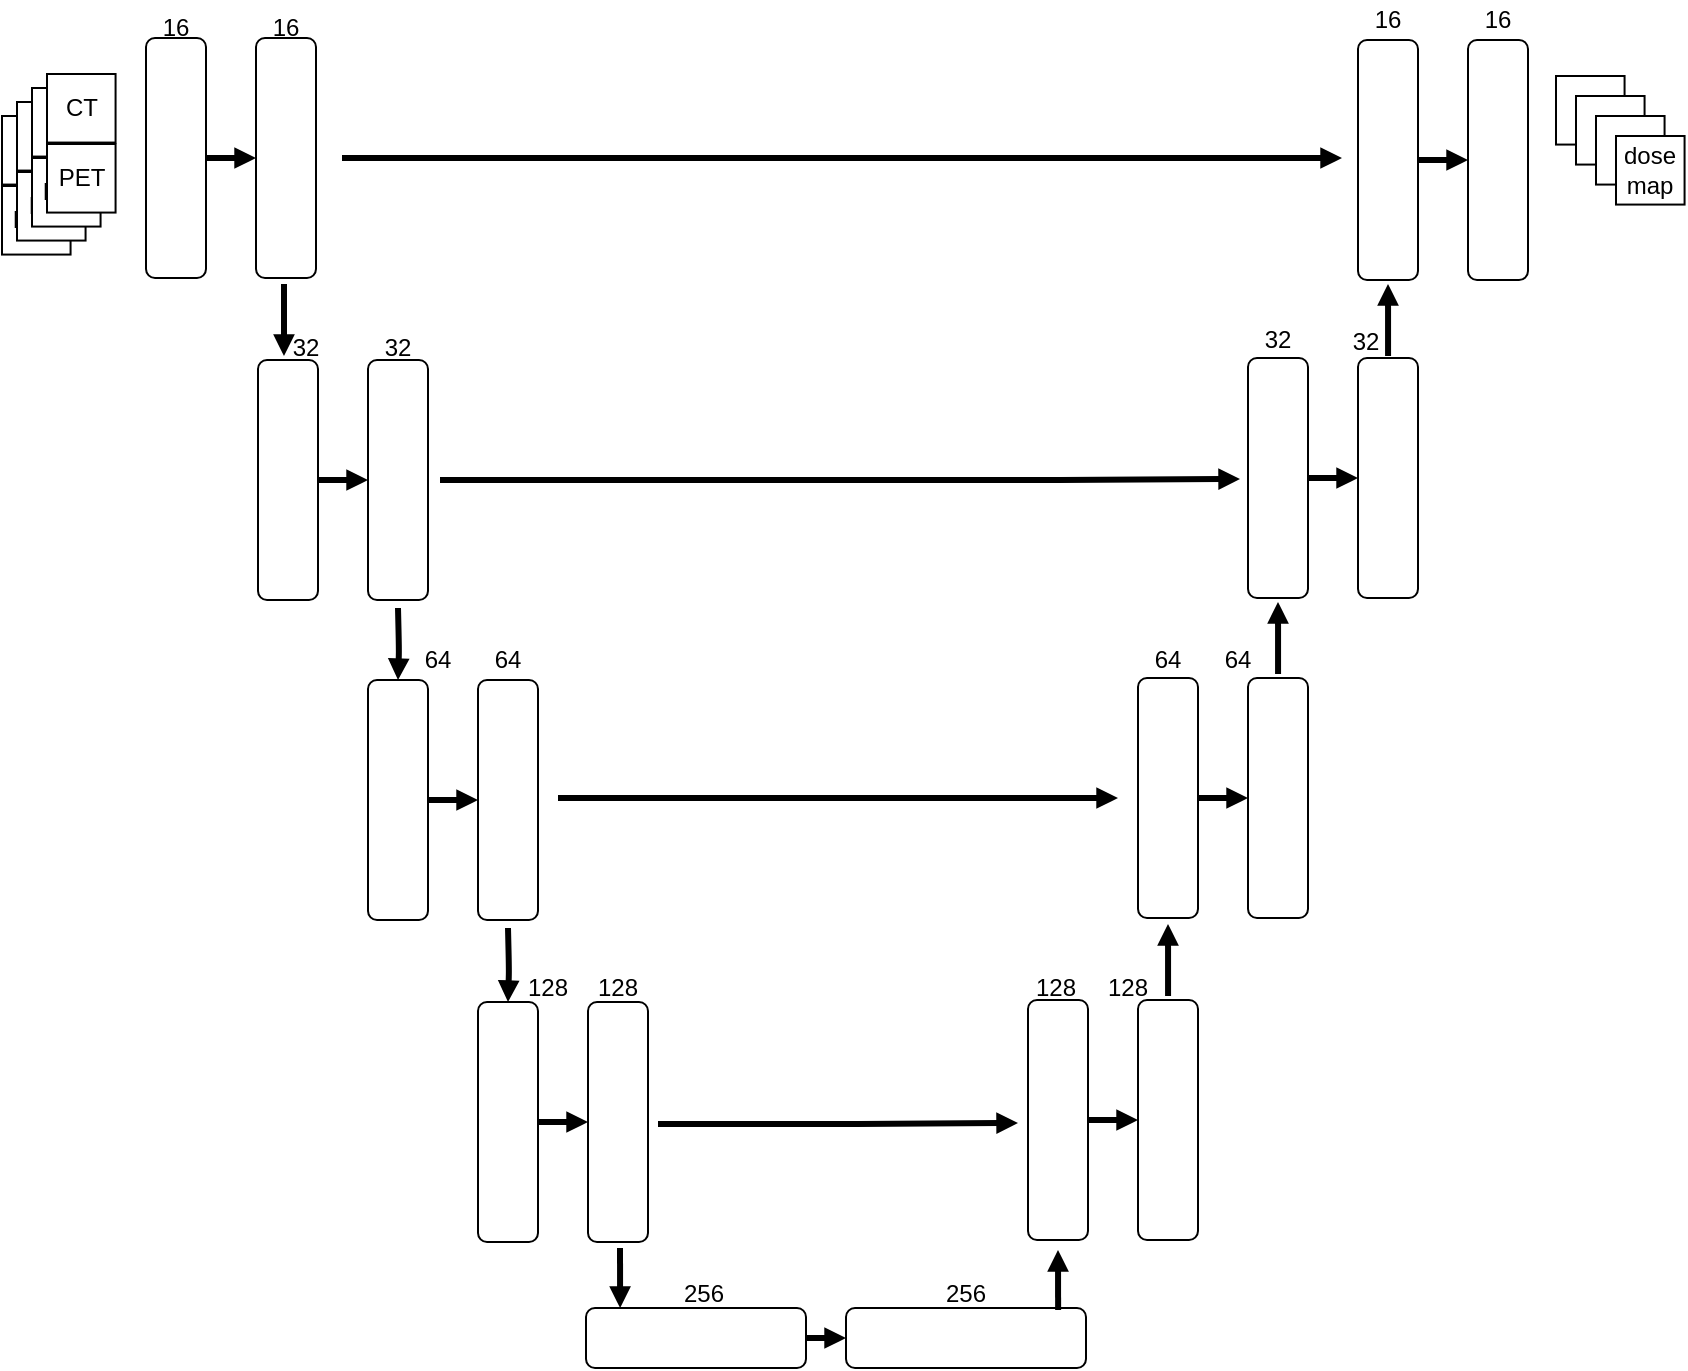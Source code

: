 <mxfile version="20.8.23" type="github" pages="3">
  <diagram id="8cfLSDVFYSSkYeuZr6Ks" name="3dunet">
    <mxGraphModel dx="1265" dy="751" grid="1" gridSize="10" guides="1" tooltips="1" connect="1" arrows="1" fold="1" page="1" pageScale="1" pageWidth="1169" pageHeight="827" math="0" shadow="0">
      <root>
        <mxCell id="0" />
        <mxCell id="1" parent="0" />
        <mxCell id="XCCGsWcUAZ_EwUzaCA__-7" value="" style="group" parent="1" vertex="1" connectable="0">
          <mxGeometry x="190" y="199" width="140" height="120" as="geometry" />
        </mxCell>
        <mxCell id="XCCGsWcUAZ_EwUzaCA__-2" value="" style="rounded=1;whiteSpace=wrap;html=1;rotation=-90;container=0;" parent="XCCGsWcUAZ_EwUzaCA__-7" vertex="1">
          <mxGeometry x="10" y="45" width="120" height="30" as="geometry" />
        </mxCell>
        <mxCell id="XCCGsWcUAZ_EwUzaCA__-1" value="" style="rounded=1;whiteSpace=wrap;html=1;rotation=-90;container=0;" parent="XCCGsWcUAZ_EwUzaCA__-7" vertex="1">
          <mxGeometry x="-45" y="45" width="120" height="30" as="geometry" />
        </mxCell>
        <mxCell id="XCCGsWcUAZ_EwUzaCA__-3" value="" style="edgeStyle=orthogonalEdgeStyle;rounded=0;orthogonalLoop=1;jettySize=auto;html=1;strokeWidth=3;startSize=3;endSize=3;endArrow=block;endFill=1;jumpSize=3;" parent="XCCGsWcUAZ_EwUzaCA__-7" source="XCCGsWcUAZ_EwUzaCA__-1" target="XCCGsWcUAZ_EwUzaCA__-2" edge="1">
          <mxGeometry relative="1" as="geometry" />
        </mxCell>
        <mxCell id="XCCGsWcUAZ_EwUzaCA__-8" value="" style="group" parent="1" vertex="1" connectable="0">
          <mxGeometry x="190" y="359" width="140" height="120" as="geometry" />
        </mxCell>
        <mxCell id="XCCGsWcUAZ_EwUzaCA__-9" value="" style="rounded=1;whiteSpace=wrap;html=1;rotation=-90;container=0;" parent="XCCGsWcUAZ_EwUzaCA__-8" vertex="1">
          <mxGeometry x="65" y="45" width="120" height="30" as="geometry" />
        </mxCell>
        <mxCell id="XCCGsWcUAZ_EwUzaCA__-12" value="" style="rounded=1;whiteSpace=wrap;html=1;rotation=-90;container=0;" parent="XCCGsWcUAZ_EwUzaCA__-8" vertex="1">
          <mxGeometry x="10" y="45" width="120" height="30" as="geometry" />
        </mxCell>
        <mxCell id="XCCGsWcUAZ_EwUzaCA__-13" value="" style="edgeStyle=orthogonalEdgeStyle;rounded=0;orthogonalLoop=1;jettySize=auto;html=1;strokeWidth=3;startSize=3;endSize=3;endArrow=block;endFill=1;jumpSize=3;" parent="XCCGsWcUAZ_EwUzaCA__-8" source="XCCGsWcUAZ_EwUzaCA__-12" target="XCCGsWcUAZ_EwUzaCA__-9" edge="1">
          <mxGeometry relative="1" as="geometry" />
        </mxCell>
        <mxCell id="XCCGsWcUAZ_EwUzaCA__-14" value="" style="group" parent="1" vertex="1" connectable="0">
          <mxGeometry x="300" y="520" width="140" height="120" as="geometry" />
        </mxCell>
        <mxCell id="XCCGsWcUAZ_EwUzaCA__-15" value="" style="rounded=1;whiteSpace=wrap;html=1;rotation=-90;container=0;" parent="XCCGsWcUAZ_EwUzaCA__-14" vertex="1">
          <mxGeometry x="10" y="45" width="120" height="30" as="geometry" />
        </mxCell>
        <mxCell id="XCCGsWcUAZ_EwUzaCA__-18" value="" style="rounded=1;whiteSpace=wrap;html=1;rotation=-90;container=0;" parent="XCCGsWcUAZ_EwUzaCA__-14" vertex="1">
          <mxGeometry x="-45" y="45" width="120" height="30" as="geometry" />
        </mxCell>
        <mxCell id="XCCGsWcUAZ_EwUzaCA__-19" value="" style="edgeStyle=orthogonalEdgeStyle;rounded=0;orthogonalLoop=1;jettySize=auto;html=1;strokeWidth=3;startSize=3;endSize=3;endArrow=block;endFill=1;jumpSize=3;" parent="XCCGsWcUAZ_EwUzaCA__-14" source="XCCGsWcUAZ_EwUzaCA__-18" target="XCCGsWcUAZ_EwUzaCA__-15" edge="1">
          <mxGeometry relative="1" as="geometry" />
        </mxCell>
        <mxCell id="XCCGsWcUAZ_EwUzaCA__-20" value="" style="group" parent="1" vertex="1" connectable="0">
          <mxGeometry x="590" y="519" width="140" height="120" as="geometry" />
        </mxCell>
        <mxCell id="XCCGsWcUAZ_EwUzaCA__-21" value="" style="rounded=1;whiteSpace=wrap;html=1;rotation=-90;container=0;" parent="XCCGsWcUAZ_EwUzaCA__-20" vertex="1">
          <mxGeometry x="-60" y="45" width="120" height="30" as="geometry" />
        </mxCell>
        <mxCell id="XCCGsWcUAZ_EwUzaCA__-22" value="" style="rounded=1;whiteSpace=wrap;html=1;rotation=-90;container=0;" parent="XCCGsWcUAZ_EwUzaCA__-20" vertex="1">
          <mxGeometry x="-5" y="45" width="120" height="30" as="geometry" />
        </mxCell>
        <mxCell id="XCCGsWcUAZ_EwUzaCA__-23" value="" style="edgeStyle=orthogonalEdgeStyle;rounded=1;orthogonalLoop=1;jettySize=auto;html=1;strokeWidth=3;endSize=3;startSize=3;jumpStyle=none;startArrow=none;startFill=0;endArrow=block;endFill=1;jumpSize=3;" parent="XCCGsWcUAZ_EwUzaCA__-20" source="XCCGsWcUAZ_EwUzaCA__-21" target="XCCGsWcUAZ_EwUzaCA__-22" edge="1">
          <mxGeometry relative="1" as="geometry" />
        </mxCell>
        <mxCell id="XCCGsWcUAZ_EwUzaCA__-42" value="" style="edgeStyle=orthogonalEdgeStyle;rounded=1;jumpStyle=none;jumpSize=3;orthogonalLoop=1;jettySize=auto;html=1;strokeWidth=3;startArrow=none;startFill=0;endArrow=block;endFill=1;startSize=3;endSize=3;" parent="1" source="XCCGsWcUAZ_EwUzaCA__-27" target="XCCGsWcUAZ_EwUzaCA__-28" edge="1">
          <mxGeometry relative="1" as="geometry" />
        </mxCell>
        <mxCell id="XCCGsWcUAZ_EwUzaCA__-27" value="" style="rounded=1;whiteSpace=wrap;html=1;rotation=0;container=0;" parent="1" vertex="1">
          <mxGeometry x="354" y="673" width="110" height="30" as="geometry" />
        </mxCell>
        <mxCell id="XCCGsWcUAZ_EwUzaCA__-28" value="" style="rounded=1;whiteSpace=wrap;html=1;rotation=0;container=0;" parent="1" vertex="1">
          <mxGeometry x="484" y="673" width="120" height="30" as="geometry" />
        </mxCell>
        <mxCell id="XCCGsWcUAZ_EwUzaCA__-44" value="" style="edgeStyle=orthogonalEdgeStyle;rounded=1;jumpStyle=none;jumpSize=3;orthogonalLoop=1;jettySize=auto;html=1;strokeWidth=3;startArrow=none;startFill=0;endArrow=block;endFill=1;startSize=3;endSize=3;" parent="1" target="XCCGsWcUAZ_EwUzaCA__-12" edge="1">
          <mxGeometry relative="1" as="geometry">
            <mxPoint x="260" y="323" as="sourcePoint" />
          </mxGeometry>
        </mxCell>
        <mxCell id="XCCGsWcUAZ_EwUzaCA__-45" value="" style="edgeStyle=orthogonalEdgeStyle;rounded=1;jumpStyle=none;jumpSize=3;orthogonalLoop=1;jettySize=auto;html=1;strokeWidth=3;startArrow=none;startFill=0;endArrow=block;endFill=1;startSize=3;endSize=3;" parent="1" target="XCCGsWcUAZ_EwUzaCA__-18" edge="1">
          <mxGeometry relative="1" as="geometry">
            <mxPoint x="315" y="483" as="sourcePoint" />
          </mxGeometry>
        </mxCell>
        <mxCell id="XCCGsWcUAZ_EwUzaCA__-46" value="" style="edgeStyle=orthogonalEdgeStyle;rounded=1;jumpStyle=none;jumpSize=3;orthogonalLoop=1;jettySize=auto;html=1;strokeWidth=3;startArrow=none;startFill=0;endArrow=block;endFill=1;startSize=3;endSize=3;" parent="1" edge="1">
          <mxGeometry relative="1" as="geometry">
            <mxPoint x="371" y="643" as="sourcePoint" />
            <mxPoint x="371.067" y="673" as="targetPoint" />
          </mxGeometry>
        </mxCell>
        <mxCell id="XCCGsWcUAZ_EwUzaCA__-48" value="" style="edgeStyle=orthogonalEdgeStyle;rounded=1;jumpStyle=none;jumpSize=3;orthogonalLoop=1;jettySize=auto;html=1;strokeWidth=3;startArrow=none;startFill=0;endArrow=block;endFill=1;startSize=3;endSize=3;" parent="1" edge="1">
          <mxGeometry relative="1" as="geometry">
            <mxPoint x="645.05" y="517" as="sourcePoint" />
            <mxPoint x="645" y="481" as="targetPoint" />
          </mxGeometry>
        </mxCell>
        <mxCell id="XCCGsWcUAZ_EwUzaCA__-50" style="edgeStyle=orthogonalEdgeStyle;rounded=1;jumpStyle=none;jumpSize=3;orthogonalLoop=1;jettySize=auto;html=1;strokeWidth=3;startArrow=none;startFill=0;endArrow=block;endFill=1;startSize=3;endSize=3;" parent="1" edge="1">
          <mxGeometry relative="1" as="geometry">
            <mxPoint x="281" y="259" as="sourcePoint" />
            <mxPoint x="681" y="258.5" as="targetPoint" />
            <Array as="points">
              <mxPoint x="581" y="259" />
              <mxPoint x="581" y="259" />
            </Array>
          </mxGeometry>
        </mxCell>
        <mxCell id="XCCGsWcUAZ_EwUzaCA__-51" style="edgeStyle=orthogonalEdgeStyle;rounded=0;jumpStyle=none;jumpSize=3;orthogonalLoop=1;jettySize=auto;html=1;strokeWidth=3;startArrow=none;startFill=0;endArrow=block;endFill=1;startSize=3;endSize=3;" parent="1" edge="1">
          <mxGeometry relative="1" as="geometry">
            <mxPoint x="340" y="418" as="sourcePoint" />
            <mxPoint x="620" y="418" as="targetPoint" />
            <Array as="points">
              <mxPoint x="480" y="418" />
            </Array>
          </mxGeometry>
        </mxCell>
        <mxCell id="XCCGsWcUAZ_EwUzaCA__-52" style="edgeStyle=orthogonalEdgeStyle;rounded=1;jumpStyle=none;jumpSize=3;orthogonalLoop=1;jettySize=auto;html=1;entryX=0.5;entryY=0;entryDx=0;entryDy=0;strokeWidth=3;startArrow=none;startFill=0;endArrow=block;endFill=1;startSize=3;endSize=3;" parent="1" edge="1">
          <mxGeometry relative="1" as="geometry">
            <mxPoint x="390" y="581" as="sourcePoint" />
            <mxPoint x="570" y="580.5" as="targetPoint" />
            <Array as="points">
              <mxPoint x="480" y="581" />
            </Array>
          </mxGeometry>
        </mxCell>
        <mxCell id="oricpmjKpW1O12cIiV7j-1" value="" style="group" parent="1" vertex="1" connectable="0">
          <mxGeometry x="62" y="77" width="60" height="70" as="geometry" />
        </mxCell>
        <mxCell id="oricpmjKpW1O12cIiV7j-2" value="CT" style="whiteSpace=wrap;html=1;aspect=fixed;" parent="oricpmjKpW1O12cIiV7j-1" vertex="1">
          <mxGeometry width="34.286" height="34.286" as="geometry" />
        </mxCell>
        <mxCell id="oricpmjKpW1O12cIiV7j-3" value="PET" style="whiteSpace=wrap;html=1;aspect=fixed;" parent="oricpmjKpW1O12cIiV7j-1" vertex="1">
          <mxGeometry y="35" width="34.286" height="34.286" as="geometry" />
        </mxCell>
        <mxCell id="oricpmjKpW1O12cIiV7j-4" value="" style="group" parent="oricpmjKpW1O12cIiV7j-1" vertex="1" connectable="0">
          <mxGeometry x="7.5" y="-7" width="52.5" height="70" as="geometry" />
        </mxCell>
        <mxCell id="oricpmjKpW1O12cIiV7j-5" value="CT" style="whiteSpace=wrap;html=1;aspect=fixed;" parent="oricpmjKpW1O12cIiV7j-4" vertex="1">
          <mxGeometry width="34.286" height="34.286" as="geometry" />
        </mxCell>
        <mxCell id="oricpmjKpW1O12cIiV7j-6" value="PET" style="whiteSpace=wrap;html=1;aspect=fixed;" parent="oricpmjKpW1O12cIiV7j-4" vertex="1">
          <mxGeometry y="35" width="34.286" height="34.286" as="geometry" />
        </mxCell>
        <mxCell id="oricpmjKpW1O12cIiV7j-7" value="" style="group" parent="oricpmjKpW1O12cIiV7j-4" vertex="1" connectable="0">
          <mxGeometry x="7.5" y="-7" width="45" height="70" as="geometry" />
        </mxCell>
        <mxCell id="oricpmjKpW1O12cIiV7j-8" value="CT" style="whiteSpace=wrap;html=1;aspect=fixed;" parent="oricpmjKpW1O12cIiV7j-7" vertex="1">
          <mxGeometry width="34.286" height="34.286" as="geometry" />
        </mxCell>
        <mxCell id="oricpmjKpW1O12cIiV7j-9" value="PET" style="whiteSpace=wrap;html=1;aspect=fixed;" parent="oricpmjKpW1O12cIiV7j-7" vertex="1">
          <mxGeometry y="35" width="34.286" height="34.286" as="geometry" />
        </mxCell>
        <mxCell id="oricpmjKpW1O12cIiV7j-10" value="" style="group" parent="oricpmjKpW1O12cIiV7j-7" vertex="1" connectable="0">
          <mxGeometry x="7.5" y="-7" width="37.5" height="70" as="geometry" />
        </mxCell>
        <mxCell id="oricpmjKpW1O12cIiV7j-11" value="CT" style="whiteSpace=wrap;html=1;aspect=fixed;" parent="oricpmjKpW1O12cIiV7j-10" vertex="1">
          <mxGeometry width="34.286" height="34.286" as="geometry" />
        </mxCell>
        <mxCell id="oricpmjKpW1O12cIiV7j-12" value="PET" style="whiteSpace=wrap;html=1;aspect=fixed;" parent="oricpmjKpW1O12cIiV7j-10" vertex="1">
          <mxGeometry y="35" width="34.286" height="34.286" as="geometry" />
        </mxCell>
        <mxCell id="oricpmjKpW1O12cIiV7j-13" value="&lt;font style=&quot;font-size: 12px;&quot;&gt;32&lt;/font&gt;" style="text;html=1;strokeColor=none;fillColor=none;align=center;verticalAlign=middle;whiteSpace=wrap;rounded=0;fontSize=10;strokeWidth=1;" parent="1" vertex="1">
          <mxGeometry x="199" y="183" width="30" height="20" as="geometry" />
        </mxCell>
        <mxCell id="oricpmjKpW1O12cIiV7j-14" value="&lt;font style=&quot;font-size: 12px;&quot;&gt;32&lt;/font&gt;" style="text;html=1;strokeColor=none;fillColor=none;align=center;verticalAlign=middle;whiteSpace=wrap;rounded=0;fontSize=10;strokeWidth=1;" parent="1" vertex="1">
          <mxGeometry x="245" y="183" width="30" height="20" as="geometry" />
        </mxCell>
        <mxCell id="oricpmjKpW1O12cIiV7j-16" value="&lt;font style=&quot;font-size: 12px;&quot;&gt;64&lt;/font&gt;" style="text;html=1;strokeColor=none;fillColor=none;align=center;verticalAlign=middle;whiteSpace=wrap;rounded=0;fontSize=10;strokeWidth=1;" parent="1" vertex="1">
          <mxGeometry x="300" y="339" width="30" height="20" as="geometry" />
        </mxCell>
        <mxCell id="oricpmjKpW1O12cIiV7j-18" value="&lt;font style=&quot;font-size: 12px;&quot;&gt;64&lt;/font&gt;" style="text;html=1;strokeColor=none;fillColor=none;align=center;verticalAlign=middle;whiteSpace=wrap;rounded=0;fontSize=10;strokeWidth=1;" parent="1" vertex="1">
          <mxGeometry x="265" y="339" width="30" height="20" as="geometry" />
        </mxCell>
        <mxCell id="oricpmjKpW1O12cIiV7j-19" value="&lt;font style=&quot;font-size: 12px;&quot;&gt;128&lt;/font&gt;" style="text;html=1;strokeColor=none;fillColor=none;align=center;verticalAlign=middle;whiteSpace=wrap;rounded=0;fontSize=10;strokeWidth=1;" parent="1" vertex="1">
          <mxGeometry x="320" y="503" width="30" height="20" as="geometry" />
        </mxCell>
        <mxCell id="oricpmjKpW1O12cIiV7j-20" value="&lt;font style=&quot;font-size: 12px;&quot;&gt;128&lt;/font&gt;" style="text;html=1;strokeColor=none;fillColor=none;align=center;verticalAlign=middle;whiteSpace=wrap;rounded=0;fontSize=10;strokeWidth=1;" parent="1" vertex="1">
          <mxGeometry x="355" y="503" width="30" height="20" as="geometry" />
        </mxCell>
        <mxCell id="oricpmjKpW1O12cIiV7j-22" value="&lt;font style=&quot;font-size: 12px;&quot;&gt;256&lt;/font&gt;" style="text;html=1;strokeColor=none;fillColor=none;align=center;verticalAlign=middle;whiteSpace=wrap;rounded=0;fontSize=10;strokeWidth=1;" parent="1" vertex="1">
          <mxGeometry x="398" y="656" width="30" height="20" as="geometry" />
        </mxCell>
        <mxCell id="oricpmjKpW1O12cIiV7j-28" value="&lt;font style=&quot;font-size: 12px;&quot;&gt;256&lt;/font&gt;" style="text;html=1;strokeColor=none;fillColor=none;align=center;verticalAlign=middle;whiteSpace=wrap;rounded=0;fontSize=10;strokeWidth=1;" parent="1" vertex="1">
          <mxGeometry x="529" y="656" width="30" height="20" as="geometry" />
        </mxCell>
        <mxCell id="XCCGsWcUAZ_EwUzaCA__-31" value="" style="rounded=1;whiteSpace=wrap;html=1;rotation=-90;container=0;" parent="1" vertex="1">
          <mxGeometry x="585" y="403" width="120" height="30" as="geometry" />
        </mxCell>
        <mxCell id="XCCGsWcUAZ_EwUzaCA__-32" value="" style="rounded=1;whiteSpace=wrap;html=1;rotation=-90;container=0;" parent="1" vertex="1">
          <mxGeometry x="640" y="403" width="120" height="30" as="geometry" />
        </mxCell>
        <mxCell id="XCCGsWcUAZ_EwUzaCA__-33" value="" style="edgeStyle=orthogonalEdgeStyle;rounded=1;orthogonalLoop=1;jettySize=auto;html=1;strokeWidth=3;endSize=3;startSize=3;jumpStyle=none;startArrow=none;startFill=0;endArrow=block;endFill=1;jumpSize=3;" parent="1" source="XCCGsWcUAZ_EwUzaCA__-31" target="XCCGsWcUAZ_EwUzaCA__-32" edge="1">
          <mxGeometry relative="1" as="geometry" />
        </mxCell>
        <mxCell id="XCCGsWcUAZ_EwUzaCA__-37" value="" style="rounded=1;whiteSpace=wrap;html=1;rotation=-90;container=0;" parent="1" vertex="1">
          <mxGeometry x="640" y="243" width="120" height="30" as="geometry" />
        </mxCell>
        <mxCell id="XCCGsWcUAZ_EwUzaCA__-38" value="" style="rounded=1;whiteSpace=wrap;html=1;rotation=-90;container=0;" parent="1" vertex="1">
          <mxGeometry x="695" y="243" width="120" height="30" as="geometry" />
        </mxCell>
        <mxCell id="XCCGsWcUAZ_EwUzaCA__-39" value="" style="edgeStyle=orthogonalEdgeStyle;rounded=1;orthogonalLoop=1;jettySize=auto;html=1;strokeWidth=3;endSize=3;startSize=3;jumpStyle=none;startArrow=none;startFill=0;endArrow=block;endFill=1;jumpSize=3;" parent="1" source="XCCGsWcUAZ_EwUzaCA__-37" target="XCCGsWcUAZ_EwUzaCA__-38" edge="1">
          <mxGeometry relative="1" as="geometry" />
        </mxCell>
        <mxCell id="oricpmjKpW1O12cIiV7j-29" value="&lt;font style=&quot;font-size: 12px;&quot;&gt;128&lt;/font&gt;" style="text;html=1;strokeColor=none;fillColor=none;align=center;verticalAlign=middle;whiteSpace=wrap;rounded=0;fontSize=10;strokeWidth=1;" parent="1" vertex="1">
          <mxGeometry x="574" y="503" width="30" height="20" as="geometry" />
        </mxCell>
        <mxCell id="oricpmjKpW1O12cIiV7j-30" value="&lt;font style=&quot;font-size: 12px;&quot;&gt;128&lt;/font&gt;" style="text;html=1;strokeColor=none;fillColor=none;align=center;verticalAlign=middle;whiteSpace=wrap;rounded=0;fontSize=10;strokeWidth=1;" parent="1" vertex="1">
          <mxGeometry x="610" y="503" width="30" height="20" as="geometry" />
        </mxCell>
        <mxCell id="oricpmjKpW1O12cIiV7j-31" value="" style="group" parent="1" vertex="1" connectable="0">
          <mxGeometry x="134" y="38" width="140" height="120" as="geometry" />
        </mxCell>
        <mxCell id="oricpmjKpW1O12cIiV7j-32" value="" style="rounded=1;whiteSpace=wrap;html=1;rotation=-90;container=0;" parent="oricpmjKpW1O12cIiV7j-31" vertex="1">
          <mxGeometry x="10" y="45" width="120" height="30" as="geometry" />
        </mxCell>
        <mxCell id="oricpmjKpW1O12cIiV7j-33" value="" style="rounded=1;whiteSpace=wrap;html=1;rotation=-90;container=0;" parent="oricpmjKpW1O12cIiV7j-31" vertex="1">
          <mxGeometry x="-45" y="45" width="120" height="30" as="geometry" />
        </mxCell>
        <mxCell id="oricpmjKpW1O12cIiV7j-34" value="" style="edgeStyle=orthogonalEdgeStyle;rounded=0;orthogonalLoop=1;jettySize=auto;html=1;strokeWidth=3;startSize=3;endSize=3;endArrow=block;endFill=1;jumpSize=3;" parent="oricpmjKpW1O12cIiV7j-31" source="oricpmjKpW1O12cIiV7j-33" target="oricpmjKpW1O12cIiV7j-32" edge="1">
          <mxGeometry relative="1" as="geometry" />
        </mxCell>
        <mxCell id="oricpmjKpW1O12cIiV7j-35" value="&lt;font style=&quot;font-size: 12px;&quot;&gt;16&lt;/font&gt;" style="text;html=1;strokeColor=none;fillColor=none;align=center;verticalAlign=middle;whiteSpace=wrap;rounded=0;fontSize=10;strokeWidth=1;" parent="1" vertex="1">
          <mxGeometry x="134" y="23" width="30" height="20" as="geometry" />
        </mxCell>
        <mxCell id="oricpmjKpW1O12cIiV7j-40" value="&lt;font style=&quot;font-size: 12px;&quot;&gt;16&lt;/font&gt;" style="text;html=1;strokeColor=none;fillColor=none;align=center;verticalAlign=middle;whiteSpace=wrap;rounded=0;fontSize=10;strokeWidth=1;" parent="1" vertex="1">
          <mxGeometry x="189" y="23" width="30" height="20" as="geometry" />
        </mxCell>
        <mxCell id="oricpmjKpW1O12cIiV7j-45" value="&lt;font style=&quot;font-size: 12px;&quot;&gt;16&lt;/font&gt;" style="text;html=1;strokeColor=none;fillColor=none;align=center;verticalAlign=middle;whiteSpace=wrap;rounded=0;fontSize=10;strokeWidth=1;" parent="1" vertex="1">
          <mxGeometry x="740" y="19" width="30" height="20" as="geometry" />
        </mxCell>
        <mxCell id="oricpmjKpW1O12cIiV7j-46" value="&lt;font style=&quot;font-size: 12px;&quot;&gt;16&lt;/font&gt;" style="text;html=1;strokeColor=none;fillColor=none;align=center;verticalAlign=middle;whiteSpace=wrap;rounded=0;fontSize=10;strokeWidth=1;" parent="1" vertex="1">
          <mxGeometry x="795" y="19" width="30" height="20" as="geometry" />
        </mxCell>
        <mxCell id="oricpmjKpW1O12cIiV7j-47" style="edgeStyle=orthogonalEdgeStyle;rounded=1;jumpStyle=none;jumpSize=3;orthogonalLoop=1;jettySize=auto;html=1;strokeWidth=3;startArrow=none;startFill=0;endArrow=block;endFill=1;startSize=3;endSize=3;" parent="1" edge="1">
          <mxGeometry relative="1" as="geometry">
            <mxPoint x="232" y="98" as="sourcePoint" />
            <mxPoint x="732" y="98" as="targetPoint" />
            <Array as="points">
              <mxPoint x="622" y="98" />
              <mxPoint x="622" y="98" />
            </Array>
          </mxGeometry>
        </mxCell>
        <mxCell id="oricpmjKpW1O12cIiV7j-48" value="" style="edgeStyle=orthogonalEdgeStyle;rounded=1;jumpStyle=none;jumpSize=3;orthogonalLoop=1;jettySize=auto;html=1;strokeWidth=3;startArrow=block;startFill=1;endArrow=none;endFill=0;startSize=3;endSize=3;" parent="1" edge="1">
          <mxGeometry relative="1" as="geometry">
            <mxPoint x="590" y="644" as="sourcePoint" />
            <mxPoint x="590.067" y="674" as="targetPoint" />
          </mxGeometry>
        </mxCell>
        <mxCell id="oricpmjKpW1O12cIiV7j-51" value="" style="edgeStyle=orthogonalEdgeStyle;rounded=1;jumpStyle=none;jumpSize=3;orthogonalLoop=1;jettySize=auto;html=1;strokeWidth=3;startArrow=none;startFill=0;endArrow=block;endFill=1;startSize=3;endSize=3;" parent="1" edge="1">
          <mxGeometry relative="1" as="geometry">
            <mxPoint x="203" y="161" as="sourcePoint" />
            <mxPoint x="203" y="197" as="targetPoint" />
          </mxGeometry>
        </mxCell>
        <mxCell id="oricpmjKpW1O12cIiV7j-52" value="" style="edgeStyle=orthogonalEdgeStyle;rounded=1;jumpStyle=none;jumpSize=3;orthogonalLoop=1;jettySize=auto;html=1;strokeWidth=3;startArrow=none;startFill=0;endArrow=block;endFill=1;startSize=3;endSize=3;" parent="1" edge="1">
          <mxGeometry relative="1" as="geometry">
            <mxPoint x="700.05" y="356" as="sourcePoint" />
            <mxPoint x="700" y="320" as="targetPoint" />
          </mxGeometry>
        </mxCell>
        <mxCell id="oricpmjKpW1O12cIiV7j-53" value="" style="edgeStyle=orthogonalEdgeStyle;rounded=1;jumpStyle=none;jumpSize=3;orthogonalLoop=1;jettySize=auto;html=1;strokeWidth=3;startArrow=none;startFill=0;endArrow=block;endFill=1;startSize=3;endSize=3;" parent="1" edge="1">
          <mxGeometry relative="1" as="geometry">
            <mxPoint x="755.05" y="197" as="sourcePoint" />
            <mxPoint x="755" y="161" as="targetPoint" />
          </mxGeometry>
        </mxCell>
        <mxCell id="oricpmjKpW1O12cIiV7j-42" value="" style="rounded=1;whiteSpace=wrap;html=1;rotation=-90;container=0;" parent="1" vertex="1">
          <mxGeometry x="750" y="84" width="120" height="30" as="geometry" />
        </mxCell>
        <mxCell id="oricpmjKpW1O12cIiV7j-43" value="" style="rounded=1;whiteSpace=wrap;html=1;rotation=-90;container=0;" parent="1" vertex="1">
          <mxGeometry x="695" y="84" width="120" height="30" as="geometry" />
        </mxCell>
        <mxCell id="oricpmjKpW1O12cIiV7j-44" value="" style="edgeStyle=orthogonalEdgeStyle;rounded=0;orthogonalLoop=1;jettySize=auto;html=1;strokeWidth=3;startSize=3;endSize=3;endArrow=block;endFill=1;jumpSize=3;" parent="1" source="oricpmjKpW1O12cIiV7j-43" target="oricpmjKpW1O12cIiV7j-42" edge="1">
          <mxGeometry relative="1" as="geometry" />
        </mxCell>
        <mxCell id="oricpmjKpW1O12cIiV7j-68" value="" style="whiteSpace=wrap;html=1;aspect=fixed;" parent="1" vertex="1">
          <mxGeometry x="839" y="57" width="34.286" height="34.286" as="geometry" />
        </mxCell>
        <mxCell id="oricpmjKpW1O12cIiV7j-69" value="" style="whiteSpace=wrap;html=1;aspect=fixed;" parent="1" vertex="1">
          <mxGeometry x="849" y="67" width="34.286" height="34.286" as="geometry" />
        </mxCell>
        <mxCell id="oricpmjKpW1O12cIiV7j-70" value="" style="whiteSpace=wrap;html=1;aspect=fixed;" parent="1" vertex="1">
          <mxGeometry x="859" y="77" width="34.286" height="34.286" as="geometry" />
        </mxCell>
        <mxCell id="oricpmjKpW1O12cIiV7j-71" value="dose&lt;br&gt;map" style="whiteSpace=wrap;html=1;aspect=fixed;" parent="1" vertex="1">
          <mxGeometry x="869" y="87" width="34.286" height="34.286" as="geometry" />
        </mxCell>
        <mxCell id="oricpmjKpW1O12cIiV7j-73" value="&lt;font style=&quot;font-size: 12px;&quot;&gt;64&lt;/font&gt;" style="text;html=1;strokeColor=none;fillColor=none;align=center;verticalAlign=middle;whiteSpace=wrap;rounded=0;fontSize=10;strokeWidth=1;" parent="1" vertex="1">
          <mxGeometry x="630" y="339" width="30" height="20" as="geometry" />
        </mxCell>
        <mxCell id="oricpmjKpW1O12cIiV7j-74" value="&lt;font style=&quot;font-size: 12px;&quot;&gt;64&lt;/font&gt;" style="text;html=1;strokeColor=none;fillColor=none;align=center;verticalAlign=middle;whiteSpace=wrap;rounded=0;fontSize=10;strokeWidth=1;" parent="1" vertex="1">
          <mxGeometry x="665" y="339" width="30" height="20" as="geometry" />
        </mxCell>
        <mxCell id="oricpmjKpW1O12cIiV7j-76" value="&lt;font style=&quot;font-size: 12px;&quot;&gt;32&lt;/font&gt;" style="text;html=1;strokeColor=none;fillColor=none;align=center;verticalAlign=middle;whiteSpace=wrap;rounded=0;fontSize=10;strokeWidth=1;" parent="1" vertex="1">
          <mxGeometry x="685" y="179" width="30" height="20" as="geometry" />
        </mxCell>
        <mxCell id="oricpmjKpW1O12cIiV7j-77" value="&lt;font style=&quot;font-size: 12px;&quot;&gt;32&lt;/font&gt;" style="text;html=1;strokeColor=none;fillColor=none;align=center;verticalAlign=middle;whiteSpace=wrap;rounded=0;fontSize=10;strokeWidth=1;" parent="1" vertex="1">
          <mxGeometry x="729" y="180" width="30" height="20" as="geometry" />
        </mxCell>
      </root>
    </mxGraphModel>
  </diagram>
  <diagram id="lq7hsERbANeEnVt_2CbC" name="data-pipeline">
    <mxGraphModel dx="1265" dy="2405" grid="1" gridSize="10" guides="1" tooltips="1" connect="1" arrows="1" fold="1" page="1" pageScale="1" pageWidth="1169" pageHeight="827" math="0" shadow="0">
      <root>
        <mxCell id="0" />
        <mxCell id="1" parent="0" />
        <mxCell id="r0JQJXY7RF1l7CL8Fuqj-1" value="" style="group" parent="1" vertex="1" connectable="0">
          <mxGeometry x="41.03" y="-1602" width="790.761" height="190" as="geometry" />
        </mxCell>
        <mxCell id="r0JQJXY7RF1l7CL8Fuqj-2" value="&lt;font face=&quot;Verdana&quot;&gt;raw dataset&lt;/font&gt;" style="rounded=1;whiteSpace=wrap;html=1;rotation=0;container=0;" parent="r0JQJXY7RF1l7CL8Fuqj-1" vertex="1">
          <mxGeometry x="0.97" width="75.62" height="60" as="geometry" />
        </mxCell>
        <mxCell id="r0JQJXY7RF1l7CL8Fuqj-3" value="data cleaning" style="rounded=1;whiteSpace=wrap;html=1;rotation=0;container=0;" parent="r0JQJXY7RF1l7CL8Fuqj-1" vertex="1">
          <mxGeometry x="110.97" width="80" height="60" as="geometry" />
        </mxCell>
        <mxCell id="r0JQJXY7RF1l7CL8Fuqj-4" value="" style="edgeStyle=orthogonalEdgeStyle;rounded=0;orthogonalLoop=1;jettySize=auto;html=1;" parent="r0JQJXY7RF1l7CL8Fuqj-1" source="r0JQJXY7RF1l7CL8Fuqj-2" target="r0JQJXY7RF1l7CL8Fuqj-3" edge="1">
          <mxGeometry relative="1" as="geometry" />
        </mxCell>
        <mxCell id="r0JQJXY7RF1l7CL8Fuqj-5" value="data converting" style="rounded=1;whiteSpace=wrap;html=1;rotation=0;container=0;" parent="r0JQJXY7RF1l7CL8Fuqj-1" vertex="1">
          <mxGeometry x="225.72" width="90.25" height="60" as="geometry" />
        </mxCell>
        <mxCell id="r0JQJXY7RF1l7CL8Fuqj-6" value="" style="edgeStyle=orthogonalEdgeStyle;rounded=0;orthogonalLoop=1;jettySize=auto;html=1;" parent="r0JQJXY7RF1l7CL8Fuqj-1" source="r0JQJXY7RF1l7CL8Fuqj-3" target="r0JQJXY7RF1l7CL8Fuqj-5" edge="1">
          <mxGeometry relative="1" as="geometry" />
        </mxCell>
        <mxCell id="r0JQJXY7RF1l7CL8Fuqj-7" value="" style="edgeStyle=orthogonalEdgeStyle;rounded=0;orthogonalLoop=1;jettySize=auto;html=1;fontFamily=Verdana;fontSize=8;" parent="r0JQJXY7RF1l7CL8Fuqj-1" source="r0JQJXY7RF1l7CL8Fuqj-3" target="r0JQJXY7RF1l7CL8Fuqj-5" edge="1">
          <mxGeometry relative="1" as="geometry" />
        </mxCell>
        <mxCell id="r0JQJXY7RF1l7CL8Fuqj-8" value="data aligning" style="rounded=1;whiteSpace=wrap;html=1;rotation=0;container=0;" parent="r0JQJXY7RF1l7CL8Fuqj-1" vertex="1">
          <mxGeometry x="347.97" width="80" height="60" as="geometry" />
        </mxCell>
        <mxCell id="r0JQJXY7RF1l7CL8Fuqj-9" value="" style="edgeStyle=orthogonalEdgeStyle;rounded=0;orthogonalLoop=1;jettySize=auto;html=1;" parent="r0JQJXY7RF1l7CL8Fuqj-1" source="r0JQJXY7RF1l7CL8Fuqj-5" target="r0JQJXY7RF1l7CL8Fuqj-8" edge="1">
          <mxGeometry relative="1" as="geometry" />
        </mxCell>
        <mxCell id="r0JQJXY7RF1l7CL8Fuqj-10" value="Monte Carlo simulation" style="rounded=1;whiteSpace=wrap;html=1;rotation=0;container=0;" parent="r0JQJXY7RF1l7CL8Fuqj-1" vertex="1">
          <mxGeometry x="464.97" width="85.07" height="60" as="geometry" />
        </mxCell>
        <mxCell id="r0JQJXY7RF1l7CL8Fuqj-11" value="" style="edgeStyle=orthogonalEdgeStyle;rounded=0;orthogonalLoop=1;jettySize=auto;html=1;" parent="r0JQJXY7RF1l7CL8Fuqj-1" source="r0JQJXY7RF1l7CL8Fuqj-8" target="r0JQJXY7RF1l7CL8Fuqj-10" edge="1">
          <mxGeometry relative="1" as="geometry" />
        </mxCell>
        <mxCell id="r0JQJXY7RF1l7CL8Fuqj-12" value="data resampling" style="rounded=1;whiteSpace=wrap;html=1;rotation=0;container=0;" parent="r0JQJXY7RF1l7CL8Fuqj-1" vertex="1">
          <mxGeometry x="577.97" width="92.43" height="60" as="geometry" />
        </mxCell>
        <mxCell id="r0JQJXY7RF1l7CL8Fuqj-13" value="" style="edgeStyle=orthogonalEdgeStyle;rounded=0;orthogonalLoop=1;jettySize=auto;html=1;" parent="r0JQJXY7RF1l7CL8Fuqj-1" source="r0JQJXY7RF1l7CL8Fuqj-10" target="r0JQJXY7RF1l7CL8Fuqj-12" edge="1">
          <mxGeometry relative="1" as="geometry" />
        </mxCell>
        <mxCell id="r0JQJXY7RF1l7CL8Fuqj-14" value="" style="shape=document;whiteSpace=wrap;html=1;boundedLbl=1;fontFamily=Verdana;size=0.167;rotation=0;spacingLeft=0;container=0;" parent="r0JQJXY7RF1l7CL8Fuqj-1" vertex="1">
          <mxGeometry x="3" y="80" width="100.595" height="80" as="geometry" />
        </mxCell>
        <mxCell id="r0JQJXY7RF1l7CL8Fuqj-15" value="id" style="text;html=1;strokeColor=none;fillColor=none;align=center;verticalAlign=middle;whiteSpace=wrap;rounded=0;fontSize=10;strokeWidth=1;fontFamily=Verdana;rotation=0;container=0;" parent="r0JQJXY7RF1l7CL8Fuqj-1" vertex="1">
          <mxGeometry y="80" width="25.149" height="20" as="geometry" />
        </mxCell>
        <mxCell id="r0JQJXY7RF1l7CL8Fuqj-16" value="&lt;font style=&quot;font-size: 8px;&quot;&gt;cycle_1&lt;/font&gt;" style="text;html=1;strokeColor=none;fillColor=none;align=center;verticalAlign=middle;whiteSpace=wrap;rounded=0;fontSize=10;strokeWidth=1;fontFamily=Verdana;rotation=0;container=0;" parent="r0JQJXY7RF1l7CL8Fuqj-1" vertex="1">
          <mxGeometry x="28.179" y="80" width="25.149" height="20" as="geometry" />
        </mxCell>
        <mxCell id="r0JQJXY7RF1l7CL8Fuqj-17" value="&lt;font style=&quot;font-size: 5px;&quot;&gt;0000915556&lt;/font&gt;" style="text;html=1;strokeColor=none;fillColor=none;align=center;verticalAlign=middle;whiteSpace=wrap;rounded=0;fontSize=10;strokeWidth=1;fontFamily=Verdana;rotation=0;container=0;" parent="r0JQJXY7RF1l7CL8Fuqj-1" vertex="1">
          <mxGeometry x="6.677" y="100" width="25.149" height="20" as="geometry" />
        </mxCell>
        <mxCell id="r0JQJXY7RF1l7CL8Fuqj-18" value="&lt;font style=&quot;font-size: 5px;&quot;&gt;0001357158&lt;/font&gt;" style="text;html=1;strokeColor=none;fillColor=none;align=center;verticalAlign=middle;whiteSpace=wrap;rounded=0;fontSize=10;strokeWidth=1;fontFamily=Verdana;rotation=0;container=0;" parent="r0JQJXY7RF1l7CL8Fuqj-1" vertex="1">
          <mxGeometry x="6.677" y="110" width="25.149" height="20" as="geometry" />
        </mxCell>
        <mxCell id="r0JQJXY7RF1l7CL8Fuqj-19" value="&lt;font style=&quot;font-size: 6px;&quot;&gt;5*(CT, PT) RTDOSE&lt;/font&gt;" style="text;html=1;strokeColor=none;fillColor=none;align=center;verticalAlign=middle;whiteSpace=wrap;rounded=0;fontSize=10;strokeWidth=1;fontFamily=Verdana;rotation=0;container=0;" parent="r0JQJXY7RF1l7CL8Fuqj-1" vertex="1">
          <mxGeometry x="33.5" y="100" width="66.47" height="20" as="geometry" />
        </mxCell>
        <mxCell id="r0JQJXY7RF1l7CL8Fuqj-20" value="&lt;font style=&quot;font-size: 6px;&quot;&gt;4*(CT, PT) RTDOSE&lt;/font&gt;" style="text;html=1;strokeColor=none;fillColor=none;align=center;verticalAlign=middle;whiteSpace=wrap;rounded=0;fontSize=10;strokeWidth=1;fontFamily=Verdana;rotation=0;container=0;" parent="r0JQJXY7RF1l7CL8Fuqj-1" vertex="1">
          <mxGeometry x="35.53" y="111" width="61.44" height="20" as="geometry" />
        </mxCell>
        <mxCell id="r0JQJXY7RF1l7CL8Fuqj-21" value="&lt;font style=&quot;font-size: 8px;&quot;&gt;cycle_n&lt;/font&gt;" style="text;html=1;strokeColor=none;fillColor=none;align=center;verticalAlign=middle;whiteSpace=wrap;rounded=0;fontSize=10;strokeWidth=1;fontFamily=Verdana;rotation=0;container=0;" parent="r0JQJXY7RF1l7CL8Fuqj-1" vertex="1">
          <mxGeometry x="66.77" y="80" width="25.149" height="20" as="geometry" />
        </mxCell>
        <mxCell id="r0JQJXY7RF1l7CL8Fuqj-22" value="&lt;div style=&quot;text-align: justify;&quot;&gt;&lt;span style=&quot;font-size: 10px; background-color: initial;&quot;&gt;Object:&amp;nbsp;&lt;/span&gt;&lt;/div&gt;&lt;div style=&quot;text-align: justify;&quot;&gt;&lt;span style=&quot;font-size: 10px; background-color: initial;&quot;&gt;One case has CT, PT and RTDOSE.&lt;/span&gt;&lt;/div&gt;" style="shape=document;whiteSpace=wrap;html=1;boundedLbl=1;fontFamily=Verdana;size=0.167;spacingLeft=2;spacingRight=2;spacing=2;rotation=0;spacingTop=-5;container=0;" parent="r0JQJXY7RF1l7CL8Fuqj-1" vertex="1">
          <mxGeometry x="112.36" y="80" width="100.6" height="60" as="geometry" />
        </mxCell>
        <mxCell id="r0JQJXY7RF1l7CL8Fuqj-23" value="refined dataset" style="rounded=1;whiteSpace=wrap;html=1;rotation=0;container=0;" parent="r0JQJXY7RF1l7CL8Fuqj-1" vertex="1">
          <mxGeometry x="700.97" width="89.79" height="60" as="geometry" />
        </mxCell>
        <mxCell id="r0JQJXY7RF1l7CL8Fuqj-24" value="" style="edgeStyle=orthogonalEdgeStyle;rounded=0;orthogonalLoop=1;jettySize=auto;html=1;fontFamily=Verdana;fontSize=8;" parent="r0JQJXY7RF1l7CL8Fuqj-1" source="r0JQJXY7RF1l7CL8Fuqj-12" target="r0JQJXY7RF1l7CL8Fuqj-23" edge="1">
          <mxGeometry relative="1" as="geometry" />
        </mxCell>
        <mxCell id="r0JQJXY7RF1l7CL8Fuqj-25" value="&lt;div style=&quot;text-align: justify;&quot;&gt;&lt;span style=&quot;font-size: 10px;&quot;&gt;Object:&amp;nbsp;&lt;/span&gt;&lt;/div&gt;&lt;div style=&quot;text-align: justify;&quot;&gt;&lt;span style=&quot;font-size: 10px; background-color: initial;&quot;&gt;dcm to mhd&amp;nbsp;&lt;/span&gt;&lt;/div&gt;" style="shape=document;whiteSpace=wrap;html=1;boundedLbl=1;fontFamily=Verdana;size=0.167;spacingLeft=-28;spacingRight=2;spacing=2;rotation=0;spacingTop=-4;container=0;" parent="r0JQJXY7RF1l7CL8Fuqj-1" vertex="1">
          <mxGeometry x="223.72" y="80" width="100.6" height="40" as="geometry" />
        </mxCell>
        <mxCell id="r0JQJXY7RF1l7CL8Fuqj-26" value="&lt;div style=&quot;text-align: justify;&quot;&gt;&lt;span style=&quot;font-size: 10px;&quot;&gt;Object: uni size&lt;/span&gt;&lt;/div&gt;&lt;div style=&quot;text-align: justify;&quot;&gt;&lt;span style=&quot;font-size: 10px;&quot;&gt;&lt;br&gt;&lt;/span&gt;&lt;/div&gt;&lt;div style=&quot;text-align: justify;&quot;&gt;&lt;span style=&quot;font-size: 10px;&quot;&gt;CT: 512*512* n&lt;sub&gt;1&lt;/sub&gt;&lt;/span&gt;&lt;/div&gt;&lt;div style=&quot;text-align: justify;&quot;&gt;&lt;span style=&quot;font-size: 10px;&quot;&gt;PT: 128*128* n&lt;sub&gt;2&lt;/sub&gt;&amp;nbsp;&lt;/span&gt;&lt;/div&gt;&lt;div style=&quot;text-align: justify;&quot;&gt;&lt;span style=&quot;font-size: 10px;&quot;&gt;scale coefficients:&lt;/span&gt;&lt;/div&gt;&lt;div style=&quot;text-align: justify;&quot;&gt;&lt;span style=&quot;font-size: 10px; background-color: initial;&quot;&gt;(0.25, 0.25, n&lt;sub&gt;2&lt;/sub&gt;/n&lt;sub&gt;1&lt;/sub&gt;&lt;/span&gt;&lt;span style=&quot;font-size: 10px; background-color: initial;&quot;&gt;)&lt;/span&gt;&lt;/div&gt;" style="shape=document;whiteSpace=wrap;html=1;boundedLbl=1;fontFamily=Verdana;size=0.167;spacingLeft=0;spacingRight=0;spacing=1;rotation=0;container=0;" parent="r0JQJXY7RF1l7CL8Fuqj-1" vertex="1">
          <mxGeometry x="341.083" y="80" width="100.595" height="110" as="geometry" />
        </mxCell>
        <mxCell id="r0JQJXY7RF1l7CL8Fuqj-27" value="&lt;div style=&quot;text-align: justify;&quot;&gt;&lt;span style=&quot;font-size: 10px;&quot;&gt;Object: Dosemap&lt;/span&gt;&lt;/div&gt;&lt;div style=&quot;text-align: justify;&quot;&gt;&lt;span style=&quot;font-size: 10px;&quot;&gt;&lt;br&gt;&lt;/span&gt;&lt;/div&gt;&lt;div style=&quot;text-align: justify;&quot;&gt;&lt;span style=&quot;font-size: 10px;&quot;&gt;OpenGate&lt;/span&gt;&lt;/div&gt;&lt;div style=&quot;text-align: justify;&quot;&gt;&lt;span style=&quot;font-size: 10px;&quot;&gt;Phantom: CT&lt;/span&gt;&lt;/div&gt;&lt;div style=&quot;text-align: justify;&quot;&gt;&lt;span style=&quot;font-size: 10px;&quot;&gt;Source: PT&lt;/span&gt;&lt;/div&gt;&lt;div style=&quot;text-align: justify;&quot;&gt;&lt;span style=&quot;font-size: 10px;&quot;&gt;Lu177 ion source&lt;/span&gt;&lt;/div&gt;" style="shape=document;whiteSpace=wrap;html=1;boundedLbl=1;fontFamily=Verdana;size=0.167;spacingLeft=-4;spacingRight=0;spacing=1;spacingTop=2;rotation=0;container=0;" parent="r0JQJXY7RF1l7CL8Fuqj-1" vertex="1">
          <mxGeometry x="458.444" y="80" width="100.595" height="100" as="geometry" />
        </mxCell>
        <mxCell id="r0JQJXY7RF1l7CL8Fuqj-28" value="&lt;div style=&quot;text-align: justify;&quot;&gt;&lt;span style=&quot;font-size: 10px;&quot;&gt;Object: uni slice&amp;nbsp;&lt;/span&gt;&lt;/div&gt;&lt;div style=&quot;text-align: justify;&quot;&gt;&lt;span style=&quot;font-size: 10px;&quot;&gt;&lt;br&gt;&lt;/span&gt;&lt;/div&gt;&lt;div style=&quot;text-align: justify;&quot;&gt;&lt;span style=&quot;font-size: 10px;&quot;&gt;CT, PT, Dosemap:&lt;/span&gt;&lt;/div&gt;&lt;div style=&quot;text-align: justify;&quot;&gt;&lt;span style=&quot;font-size: 10px; background-color: initial;&quot;&gt;new_space: Ori_size*Ori_space&lt;/span&gt;&lt;br&gt;&lt;/div&gt;&lt;div style=&quot;text-align: justify;&quot;&gt;&lt;span style=&quot;font-size: 10px;&quot;&gt;/new_size&lt;/span&gt;&lt;/div&gt;" style="shape=document;whiteSpace=wrap;html=1;boundedLbl=1;fontFamily=Verdana;size=0.167;spacingLeft=4;spacingRight=2;spacing=2;spacingTop=4;rotation=0;container=0;" parent="r0JQJXY7RF1l7CL8Fuqj-1" vertex="1">
          <mxGeometry x="575.8" y="79" width="100.6" height="100" as="geometry" />
        </mxCell>
        <mxCell id="r0JQJXY7RF1l7CL8Fuqj-29" value="&lt;div style=&quot;text-align: justify;&quot;&gt;&lt;span style=&quot;font-size: 10px;&quot;&gt;77 cases&lt;/span&gt;&lt;/div&gt;&lt;div style=&quot;text-align: justify;&quot;&gt;&lt;span style=&quot;font-size: 10px;&quot;&gt;Image: CT, PT&lt;/span&gt;&lt;/div&gt;&lt;div style=&quot;text-align: justify;&quot;&gt;&lt;span style=&quot;font-size: 10px;&quot;&gt;Label:&amp;nbsp; Dosemap&lt;/span&gt;&lt;/div&gt;&lt;div style=&quot;text-align: justify;&quot;&gt;&lt;span style=&quot;font-size: 10px;&quot;&gt;Size: 128*128*188&lt;/span&gt;&lt;/div&gt;" style="shape=document;whiteSpace=wrap;html=1;boundedLbl=1;fontFamily=Verdana;size=0.167;spacingLeft=2;spacingRight=0;spacing=1;spacingTop=2;rotation=0;container=0;" parent="r0JQJXY7RF1l7CL8Fuqj-1" vertex="1">
          <mxGeometry x="690.166" y="80" width="100.595" height="70" as="geometry" />
        </mxCell>
        <mxCell id="r0JQJXY7RF1l7CL8Fuqj-30" value="" style="group;fontFamily=Verdana;fontSize=6;spacing=0;rotation=-90;" parent="r0JQJXY7RF1l7CL8Fuqj-1" vertex="1" connectable="0">
          <mxGeometry x="-15.03" y="138" width="42.5" height="10" as="geometry" />
        </mxCell>
        <mxCell id="r0JQJXY7RF1l7CL8Fuqj-31" value="" style="shape=waypoint;sketch=0;fillStyle=solid;size=6;pointerEvents=1;points=[];fillColor=none;resizable=0;rotatable=0;perimeter=centerPerimeter;snapToPoint=1;strokeWidth=0;fontSize=10;fontFamily=Verdana;rotation=-90;" parent="r0JQJXY7RF1l7CL8Fuqj-30" vertex="1">
          <mxGeometry x="16" y="-29" width="40" height="40" as="geometry" />
        </mxCell>
        <mxCell id="r0JQJXY7RF1l7CL8Fuqj-32" value="" style="shape=waypoint;sketch=0;fillStyle=solid;size=6;pointerEvents=1;points=[];fillColor=none;resizable=0;rotatable=0;perimeter=centerPerimeter;snapToPoint=1;strokeWidth=0;fontSize=10;fontFamily=Verdana;rotation=-90;" parent="r0JQJXY7RF1l7CL8Fuqj-30" vertex="1">
          <mxGeometry x="16" y="-14" width="40" height="40" as="geometry" />
        </mxCell>
        <mxCell id="r0JQJXY7RF1l7CL8Fuqj-33" value="" style="shape=waypoint;sketch=0;fillStyle=solid;size=6;pointerEvents=1;points=[];fillColor=none;resizable=0;rotatable=0;perimeter=centerPerimeter;snapToPoint=1;strokeWidth=0;fontSize=10;fontFamily=Verdana;rotation=-90;" parent="r0JQJXY7RF1l7CL8Fuqj-30" vertex="1">
          <mxGeometry x="16" y="-22" width="40" height="40" as="geometry" />
        </mxCell>
      </root>
    </mxGraphModel>
  </diagram>
  <diagram id="pWRrMmH8Kc9Br_7ytorP" name="treatment">
    <mxGraphModel dx="1265" dy="751" grid="1" gridSize="10" guides="1" tooltips="1" connect="1" arrows="1" fold="1" page="1" pageScale="1" pageWidth="827" pageHeight="1169" math="0" shadow="0">
      <root>
        <mxCell id="0" />
        <mxCell id="1" parent="0" />
        <mxCell id="Q5hZqgmtlkCl-fDr3Nay-30" value="" style="rounded=1;whiteSpace=wrap;html=1;dashed=1;dashPattern=1 2;fillColor=none;" vertex="1" parent="1">
          <mxGeometry x="650" y="393" width="140" height="137" as="geometry" />
        </mxCell>
        <mxCell id="Q5hZqgmtlkCl-fDr3Nay-2" value="" style="rounded=1;whiteSpace=wrap;html=1;dashed=1;dashPattern=12 12;fillColor=none;movable=1;resizable=1;rotatable=1;deletable=1;editable=1;locked=0;connectable=1;" vertex="1" parent="1">
          <mxGeometry x="30" y="380" width="770" height="163" as="geometry" />
        </mxCell>
        <mxCell id="Q5hZqgmtlkCl-fDr3Nay-26" value="" style="rounded=1;whiteSpace=wrap;html=1;fillColor=none;dashed=1;dashPattern=1 2;" vertex="1" parent="1">
          <mxGeometry x="40" y="393" width="440" height="137" as="geometry" />
        </mxCell>
        <mxCell id="Q5hZqgmtlkCl-fDr3Nay-27" value="" style="rounded=1;whiteSpace=wrap;html=1;dashed=1;dashPattern=1 2;fillColor=none;" vertex="1" parent="1">
          <mxGeometry x="491" y="393" width="140" height="137" as="geometry" />
        </mxCell>
        <mxCell id="Q5hZqgmtlkCl-fDr3Nay-1" value="" style="rounded=1;whiteSpace=wrap;html=1;dashed=1;dashPattern=12 12;fillColor=none;" vertex="1" parent="1">
          <mxGeometry x="80" y="80" width="680" height="200" as="geometry" />
        </mxCell>
        <mxCell id="Q5hZqgmtlkCl-fDr3Nay-3" value="Imaging" style="rounded=0;whiteSpace=wrap;html=1;fillColor=none;" vertex="1" parent="1">
          <mxGeometry x="50" y="453" width="80" height="40" as="geometry" />
        </mxCell>
        <mxCell id="Q5hZqgmtlkCl-fDr3Nay-5" value="Diagnose" style="whiteSpace=wrap;html=1;rounded=0;fillColor=none;" vertex="1" parent="1">
          <mxGeometry x="150" y="453" width="80" height="40" as="geometry" />
        </mxCell>
        <mxCell id="Q5hZqgmtlkCl-fDr3Nay-6" value="" style="edgeStyle=orthogonalEdgeStyle;rounded=0;orthogonalLoop=1;jettySize=auto;html=1;" edge="1" parent="1" source="Q5hZqgmtlkCl-fDr3Nay-3" target="Q5hZqgmtlkCl-fDr3Nay-5">
          <mxGeometry relative="1" as="geometry" />
        </mxCell>
        <mxCell id="Q5hZqgmtlkCl-fDr3Nay-7" value="Therapy plan" style="whiteSpace=wrap;html=1;rounded=0;fillColor=none;" vertex="1" parent="1">
          <mxGeometry x="250" y="453" width="80" height="40" as="geometry" />
        </mxCell>
        <mxCell id="Q5hZqgmtlkCl-fDr3Nay-8" value="" style="edgeStyle=orthogonalEdgeStyle;rounded=0;orthogonalLoop=1;jettySize=auto;html=1;" edge="1" parent="1" source="Q5hZqgmtlkCl-fDr3Nay-5" target="Q5hZqgmtlkCl-fDr3Nay-7">
          <mxGeometry relative="1" as="geometry" />
        </mxCell>
        <mxCell id="Q5hZqgmtlkCl-fDr3Nay-24" style="edgeStyle=orthogonalEdgeStyle;rounded=0;orthogonalLoop=1;jettySize=auto;html=1;" edge="1" parent="1" source="Q5hZqgmtlkCl-fDr3Nay-9">
          <mxGeometry relative="1" as="geometry">
            <mxPoint x="290" y="492" as="targetPoint" />
            <Array as="points">
              <mxPoint x="390" y="510" />
              <mxPoint x="290" y="510" />
              <mxPoint x="290" y="492" />
            </Array>
          </mxGeometry>
        </mxCell>
        <mxCell id="Q5hZqgmtlkCl-fDr3Nay-9" value="Clinical validation" style="whiteSpace=wrap;html=1;rounded=0;fillColor=none;" vertex="1" parent="1">
          <mxGeometry x="350" y="453" width="80" height="40" as="geometry" />
        </mxCell>
        <mxCell id="Q5hZqgmtlkCl-fDr3Nay-10" value="" style="edgeStyle=orthogonalEdgeStyle;rounded=0;orthogonalLoop=1;jettySize=auto;html=1;" edge="1" parent="1" source="Q5hZqgmtlkCl-fDr3Nay-7" target="Q5hZqgmtlkCl-fDr3Nay-9">
          <mxGeometry relative="1" as="geometry" />
        </mxCell>
        <mxCell id="Q5hZqgmtlkCl-fDr3Nay-23" value="" style="edgeStyle=orthogonalEdgeStyle;rounded=0;orthogonalLoop=1;jettySize=auto;html=1;" edge="1" parent="1" source="Q5hZqgmtlkCl-fDr3Nay-11" target="Q5hZqgmtlkCl-fDr3Nay-22">
          <mxGeometry relative="1" as="geometry" />
        </mxCell>
        <mxCell id="Q5hZqgmtlkCl-fDr3Nay-11" value="Radiation therapy" style="whiteSpace=wrap;html=1;rounded=0;fillColor=none;" vertex="1" parent="1">
          <mxGeometry x="520" y="453" width="80" height="40" as="geometry" />
        </mxCell>
        <mxCell id="Q5hZqgmtlkCl-fDr3Nay-12" value="" style="edgeStyle=orthogonalEdgeStyle;rounded=0;orthogonalLoop=1;jettySize=auto;html=1;" edge="1" parent="1" source="Q5hZqgmtlkCl-fDr3Nay-9" target="Q5hZqgmtlkCl-fDr3Nay-11">
          <mxGeometry relative="1" as="geometry" />
        </mxCell>
        <mxCell id="Q5hZqgmtlkCl-fDr3Nay-14" value="&lt;ul&gt;&lt;li&gt;Simulation therapy&lt;/li&gt;&lt;li&gt;Dosimetry&lt;/li&gt;&lt;li&gt;Safety assessment&lt;/li&gt;&lt;/ul&gt;" style="text;strokeColor=none;fillColor=none;html=1;whiteSpace=wrap;verticalAlign=middle;overflow=hidden;" vertex="1" parent="1">
          <mxGeometry x="320" y="393" width="145" height="60" as="geometry" />
        </mxCell>
        <mxCell id="Q5hZqgmtlkCl-fDr3Nay-16" value="Optimization" style="text;html=1;strokeColor=none;fillColor=none;align=center;verticalAlign=middle;whiteSpace=wrap;rounded=0;" vertex="1" parent="1">
          <mxGeometry x="310" y="487" width="60" height="30" as="geometry" />
        </mxCell>
        <mxCell id="Q5hZqgmtlkCl-fDr3Nay-32" style="edgeStyle=orthogonalEdgeStyle;rounded=0;orthogonalLoop=1;jettySize=auto;html=1;exitX=0.5;exitY=1;exitDx=0;exitDy=0;" edge="1" parent="1" source="Q5hZqgmtlkCl-fDr3Nay-22">
          <mxGeometry relative="1" as="geometry">
            <mxPoint x="280" y="495" as="targetPoint" />
            <mxPoint x="720" y="490" as="sourcePoint" />
            <Array as="points">
              <mxPoint x="720" y="515" />
              <mxPoint x="280" y="515" />
            </Array>
          </mxGeometry>
        </mxCell>
        <mxCell id="Q5hZqgmtlkCl-fDr3Nay-22" value="Evaluation" style="whiteSpace=wrap;html=1;rounded=0;fillColor=none;" vertex="1" parent="1">
          <mxGeometry x="680" y="453" width="80" height="40" as="geometry" />
        </mxCell>
        <mxCell id="Q5hZqgmtlkCl-fDr3Nay-25" value="Pre-therapy" style="text;html=1;strokeColor=none;fillColor=none;align=center;verticalAlign=middle;whiteSpace=wrap;rounded=0;fontStyle=1" vertex="1" parent="1">
          <mxGeometry x="40" y="400" width="90" height="30" as="geometry" />
        </mxCell>
        <mxCell id="Q5hZqgmtlkCl-fDr3Nay-28" value="Therapy" style="text;html=1;strokeColor=none;fillColor=none;align=center;verticalAlign=middle;whiteSpace=wrap;rounded=0;fontStyle=1" vertex="1" parent="1">
          <mxGeometry x="480" y="400" width="90" height="30" as="geometry" />
        </mxCell>
        <mxCell id="Q5hZqgmtlkCl-fDr3Nay-31" value="Post-therapy" style="text;html=1;strokeColor=none;fillColor=none;align=center;verticalAlign=middle;whiteSpace=wrap;rounded=0;fontStyle=1" vertex="1" parent="1">
          <mxGeometry x="655" y="400" width="90" height="30" as="geometry" />
        </mxCell>
        <mxCell id="Q5hZqgmtlkCl-fDr3Nay-33" value="Reference" style="text;html=1;strokeColor=none;fillColor=none;align=center;verticalAlign=middle;whiteSpace=wrap;rounded=0;" vertex="1" parent="1">
          <mxGeometry x="655" y="493" width="60" height="30" as="geometry" />
        </mxCell>
      </root>
    </mxGraphModel>
  </diagram>
</mxfile>
